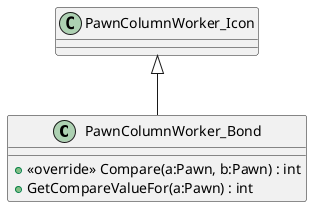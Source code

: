 @startuml
class PawnColumnWorker_Bond {
    + <<override>> Compare(a:Pawn, b:Pawn) : int
    + GetCompareValueFor(a:Pawn) : int
}
PawnColumnWorker_Icon <|-- PawnColumnWorker_Bond
@enduml
